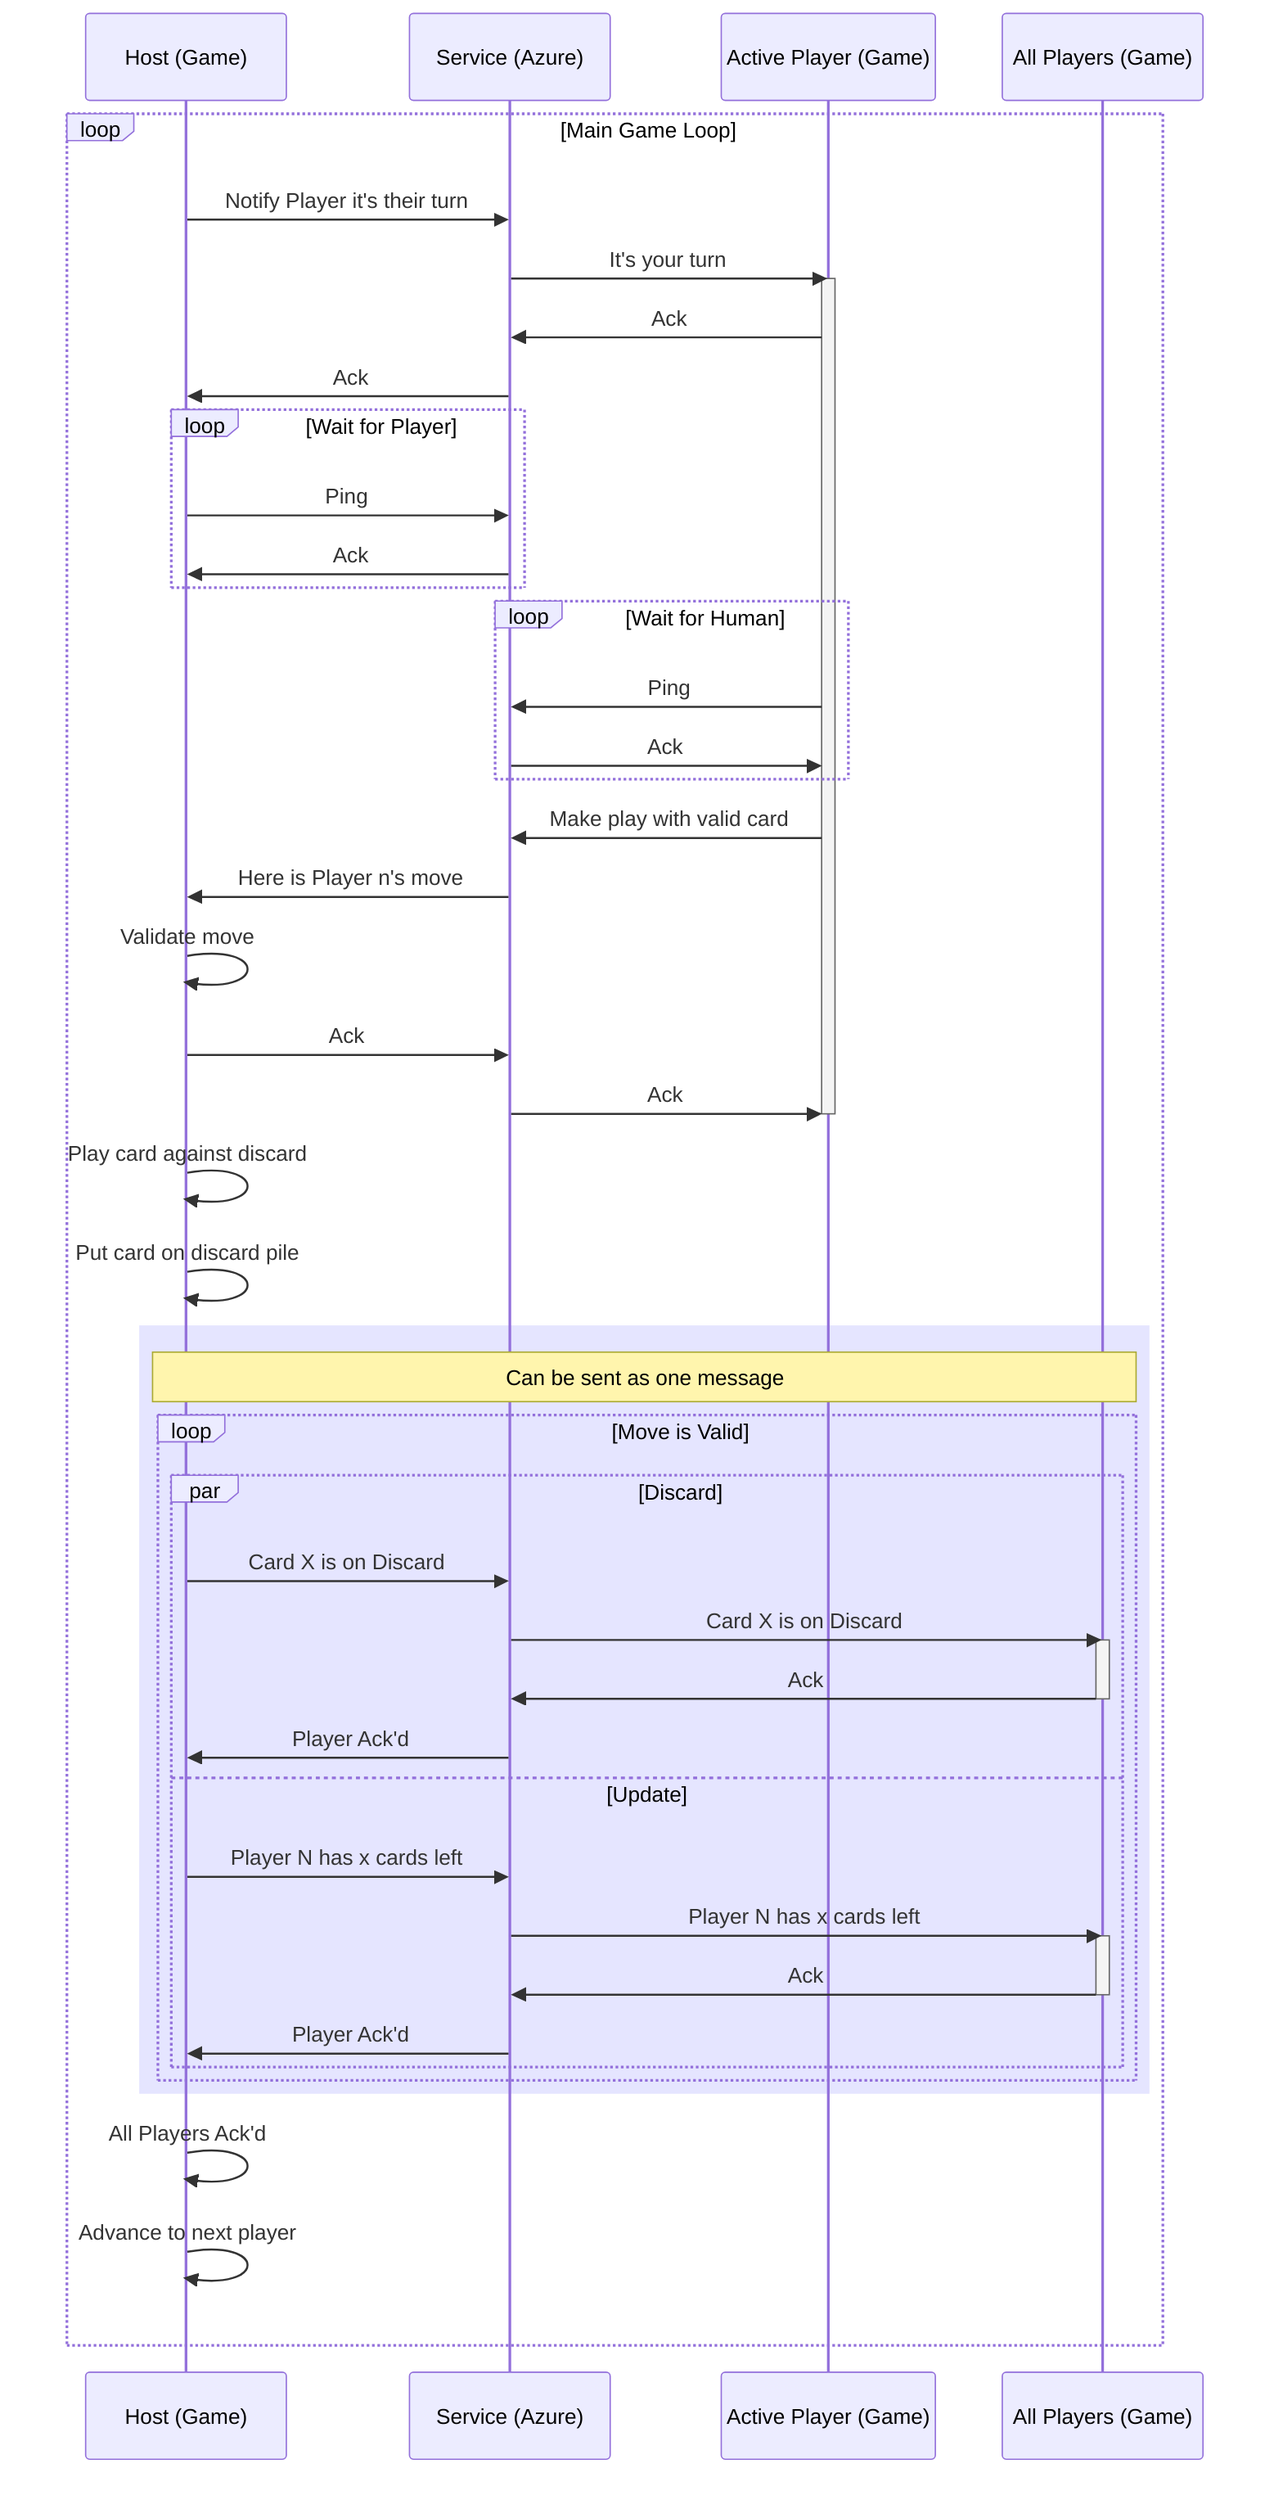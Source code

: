 sequenceDiagram
    participant h as Host (Game)
    participant s as Service (Azure)
    participant n as Active Player (Game)
    participant g as All Players (Game)
    loop Main Game Loop
        h->>s: Notify Player it's their turn
        s->>n: It's your turn
        activate n
        n->>s: Ack
        s->>h: Ack
        loop Wait for Player
            h->>s: Ping
            s->>h: Ack
        end
        loop Wait for Human
            n->>s: Ping
            s->>n: Ack
        end
        n->>s: Make play with valid card
        s->>h: Here is Player n's move
        h->>h: Validate move
        h->>s: Ack
        s->>n: Ack
        deactivate n
        h->>h: Play card against discard
        h->>h: Put card on discard pile
        rect rgba(0, 0, 255, .1)
        Note over h,g: Can be sent as one message
            loop Move is Valid
                par Discard
                    h->>s: Card X is on Discard
                    s->>g: Card X is on Discard
                    activate g
                    g->>s: Ack
                    deactivate g
                    s->>h: Player Ack'd
                and Update
                    h->>s: Player N has x cards left
                    s->>g: Player N has x cards left
                    activate g
                    g->>s: Ack
                    deactivate g
                    s->>h: Player Ack'd
                end
            end
        end
        h->>h: All Players Ack'd
        h->>h: Advance to next player
    end